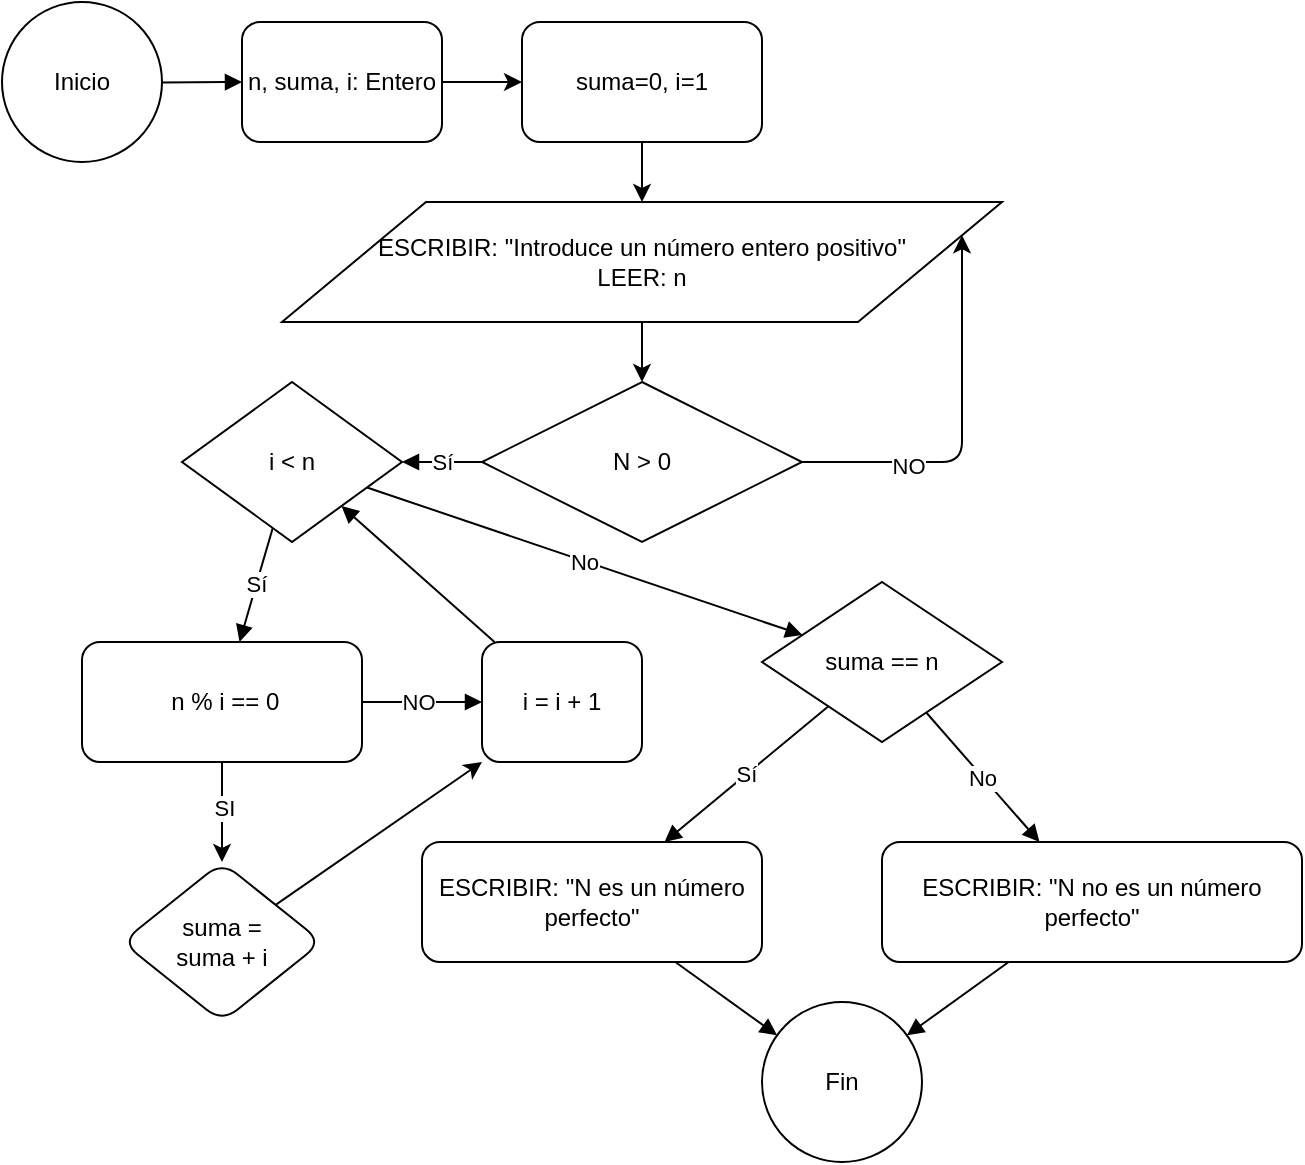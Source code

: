 <mxfile>
    <diagram id="numero_perfecto" name="Número Perfecto">
        <mxGraphModel dx="1674" dy="799" grid="1" gridSize="10" guides="1" tooltips="1" connect="1" arrows="1" fold="1" page="1" pageScale="1" pageWidth="850" pageHeight="1100" math="0" shadow="0">
            <root>
                <mxCell id="0"/>
                <mxCell id="1" parent="0"/>
                <mxCell id="2" value="Inicio" style="ellipse;whiteSpace=wrap;html=1;aspect=fixed;" parent="1" vertex="1">
                    <mxGeometry x="40" y="40" width="80" height="80" as="geometry"/>
                </mxCell>
                <mxCell id="29" value="" style="edgeStyle=none;html=1;" edge="1" parent="1" source="3" target="28">
                    <mxGeometry relative="1" as="geometry"/>
                </mxCell>
                <mxCell id="3" value="n, suma, i: Entero" style="rounded=1;whiteSpace=wrap;html=1;" parent="1" vertex="1">
                    <mxGeometry x="160" y="50" width="100" height="60" as="geometry"/>
                </mxCell>
                <mxCell id="31" value="" style="edgeStyle=none;html=1;" edge="1" parent="1" source="4" target="6">
                    <mxGeometry relative="1" as="geometry"/>
                </mxCell>
                <mxCell id="4" value="ESCRIBIR: &quot;Introduce un número entero positivo&quot;&lt;br&gt;LEER: n" style="shape=parallelogram;perimeter=parallelogramPerimeter;whiteSpace=wrap;html=1;" parent="1" vertex="1">
                    <mxGeometry x="180" y="140" width="360" height="60" as="geometry"/>
                </mxCell>
                <mxCell id="32" style="edgeStyle=none;html=1;entryX=1;entryY=0.25;entryDx=0;entryDy=0;" edge="1" parent="1" source="6" target="4">
                    <mxGeometry relative="1" as="geometry">
                        <Array as="points">
                            <mxPoint x="520" y="270"/>
                        </Array>
                    </mxGeometry>
                </mxCell>
                <mxCell id="33" value="NO" style="edgeLabel;html=1;align=center;verticalAlign=middle;resizable=0;points=[];" vertex="1" connectable="0" parent="32">
                    <mxGeometry x="-0.452" y="-2" relative="1" as="geometry">
                        <mxPoint as="offset"/>
                    </mxGeometry>
                </mxCell>
                <mxCell id="6" value="N &amp;gt; 0" style="rhombus;whiteSpace=wrap;html=1;" parent="1" vertex="1">
                    <mxGeometry x="280" y="230" width="160" height="80" as="geometry"/>
                </mxCell>
                <mxCell id="7" value="i &amp;lt; n" style="rhombus;whiteSpace=wrap;html=1;" parent="1" vertex="1">
                    <mxGeometry x="130" y="230" width="110" height="80" as="geometry"/>
                </mxCell>
                <mxCell id="35" value="" style="edgeStyle=none;html=1;" edge="1" parent="1" source="8" target="34">
                    <mxGeometry relative="1" as="geometry"/>
                </mxCell>
                <mxCell id="37" value="SI" style="edgeLabel;html=1;align=center;verticalAlign=middle;resizable=0;points=[];" vertex="1" connectable="0" parent="35">
                    <mxGeometry x="-0.08" y="1" relative="1" as="geometry">
                        <mxPoint as="offset"/>
                    </mxGeometry>
                </mxCell>
                <mxCell id="8" value="&amp;nbsp;n % i == 0" style="rounded=1;whiteSpace=wrap;html=1;" parent="1" vertex="1">
                    <mxGeometry x="80" y="360" width="140" height="60" as="geometry"/>
                </mxCell>
                <mxCell id="9" value="i = i + 1" style="rounded=1;whiteSpace=wrap;html=1;" parent="1" vertex="1">
                    <mxGeometry x="280" y="360" width="80" height="60" as="geometry"/>
                </mxCell>
                <mxCell id="10" value="suma == n" style="rhombus;whiteSpace=wrap;html=1;" parent="1" vertex="1">
                    <mxGeometry x="420" y="330" width="120" height="80" as="geometry"/>
                </mxCell>
                <mxCell id="11" value="ESCRIBIR: &quot;N es un número perfecto&quot;" style="rounded=1;whiteSpace=wrap;html=1;" parent="1" vertex="1">
                    <mxGeometry x="250" y="460" width="170" height="60" as="geometry"/>
                </mxCell>
                <mxCell id="12" value="ESCRIBIR: &quot;N no es un número perfecto&quot;" style="rounded=1;whiteSpace=wrap;html=1;" parent="1" vertex="1">
                    <mxGeometry x="480" y="460" width="210" height="60" as="geometry"/>
                </mxCell>
                <mxCell id="13" value="Fin" style="ellipse;whiteSpace=wrap;html=1;aspect=fixed;" parent="1" vertex="1">
                    <mxGeometry x="420" y="540" width="80" height="80" as="geometry"/>
                </mxCell>
                <mxCell id="14" value="" style="endArrow=block;rounded=1;html=1;" parent="1" source="2" target="3" edge="1">
                    <mxGeometry relative="1" as="geometry"/>
                </mxCell>
                <mxCell id="18" value="Sí" style="endArrow=block;rounded=1;html=1;" parent="1" source="6" target="7" edge="1">
                    <mxGeometry relative="1" as="geometry"/>
                </mxCell>
                <mxCell id="20" value="Sí" style="endArrow=block;rounded=1;html=1;" parent="1" source="7" target="8" edge="1">
                    <mxGeometry relative="1" as="geometry"/>
                </mxCell>
                <mxCell id="21" value="No" style="endArrow=block;rounded=1;html=1;" parent="1" source="7" target="10" edge="1">
                    <mxGeometry relative="1" as="geometry"/>
                </mxCell>
                <mxCell id="22" value="" style="endArrow=block;rounded=1;html=1;" parent="1" source="8" target="9" edge="1">
                    <mxGeometry relative="1" as="geometry"/>
                </mxCell>
                <mxCell id="38" value="NO" style="edgeLabel;html=1;align=center;verticalAlign=middle;resizable=0;points=[];" vertex="1" connectable="0" parent="22">
                    <mxGeometry x="-0.067" relative="1" as="geometry">
                        <mxPoint as="offset"/>
                    </mxGeometry>
                </mxCell>
                <mxCell id="23" value="" style="endArrow=block;rounded=1;html=1;" parent="1" source="9" target="7" edge="1">
                    <mxGeometry relative="1" as="geometry"/>
                </mxCell>
                <mxCell id="24" value="Sí" style="endArrow=block;rounded=1;html=1;" parent="1" source="10" target="11" edge="1">
                    <mxGeometry relative="1" as="geometry"/>
                </mxCell>
                <mxCell id="25" value="No" style="endArrow=block;rounded=1;html=1;" parent="1" source="10" target="12" edge="1">
                    <mxGeometry relative="1" as="geometry"/>
                </mxCell>
                <mxCell id="26" value="" style="endArrow=block;rounded=1;html=1;" parent="1" source="11" target="13" edge="1">
                    <mxGeometry relative="1" as="geometry"/>
                </mxCell>
                <mxCell id="27" value="" style="endArrow=block;rounded=1;html=1;" parent="1" source="12" target="13" edge="1">
                    <mxGeometry relative="1" as="geometry"/>
                </mxCell>
                <mxCell id="30" value="" style="edgeStyle=none;html=1;" edge="1" parent="1" source="28" target="4">
                    <mxGeometry relative="1" as="geometry"/>
                </mxCell>
                <mxCell id="28" value="suma=0, i=1" style="whiteSpace=wrap;html=1;rounded=1;" vertex="1" parent="1">
                    <mxGeometry x="300" y="50" width="120" height="60" as="geometry"/>
                </mxCell>
                <mxCell id="36" style="edgeStyle=none;html=1;entryX=0;entryY=1;entryDx=0;entryDy=0;" edge="1" parent="1" source="34" target="9">
                    <mxGeometry relative="1" as="geometry"/>
                </mxCell>
                <mxCell id="34" value="suma = &lt;br&gt;suma + i" style="rhombus;whiteSpace=wrap;html=1;rounded=1;" vertex="1" parent="1">
                    <mxGeometry x="100" y="470" width="100" height="80" as="geometry"/>
                </mxCell>
            </root>
        </mxGraphModel>
    </diagram>
</mxfile>